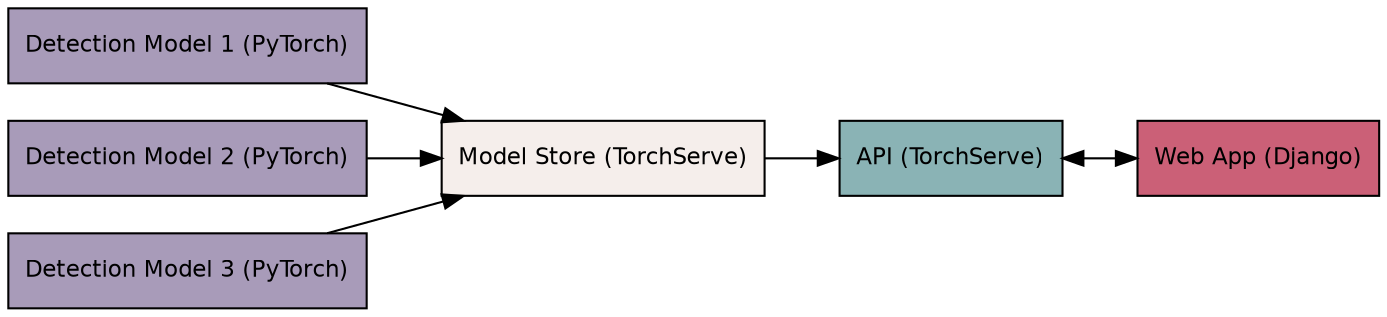 digraph BreastCancerDiagnosis {
    bgcolor = "transparent";
    rankdir = "LR";
    node [shape=box, style=filled, fillcolor="#a89bb9"];
    compound=true;
    Graph [fontsize=11, fontname="helvetica"];
    node [fontsize=11, fontname="helvetica"];
    edge [fontname=11, fontname="helvetica"];

    model_1 [label="Detection Model 1 (PyTorch)"];
    model_2 [label="Detection Model 2 (PyTorch)"];
    model_3 [label="Detection Model 3 (PyTorch)"];
    model_store [label="Model Store (TorchServe)", fillcolor="#f5eeeb"];
    api [label="API (TorchServe)", fillcolor="#8ab3b5"];
    webapp [label="Web App (Django)", fillcolor="#cb6077"];

    model_1 -> model_store;
    model_2 -> model_store;
    model_3 -> model_store;
    model_store -> api;
    api -> webapp [dir="both"];
}
